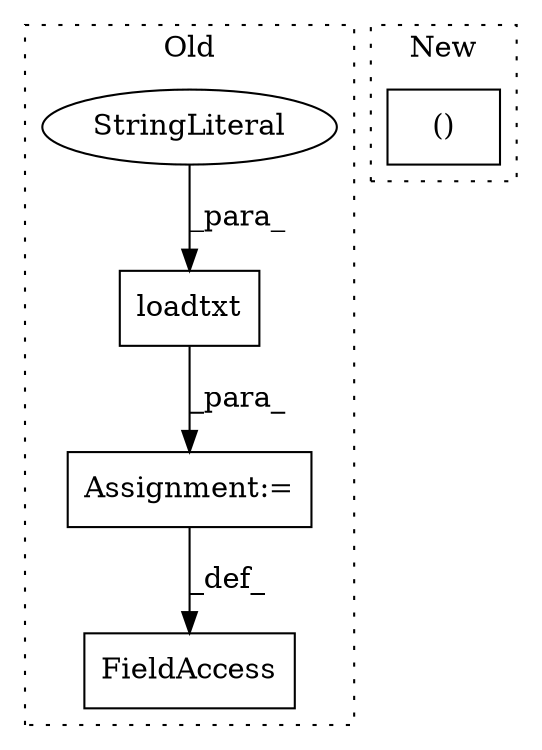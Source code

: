 digraph G {
subgraph cluster0 {
1 [label="loadtxt" a="32" s="1620,1679" l="8,1" shape="box"];
3 [label="StringLiteral" a="45" s="1628" l="39" shape="ellipse"];
4 [label="Assignment:=" a="7" s="1613" l="1" shape="box"];
5 [label="FieldAccess" a="22" s="1612" l="1" shape="box"];
label = "Old";
style="dotted";
}
subgraph cluster1 {
2 [label="()" a="106" s="1689" l="15" shape="box"];
label = "New";
style="dotted";
}
1 -> 4 [label="_para_"];
3 -> 1 [label="_para_"];
4 -> 5 [label="_def_"];
}